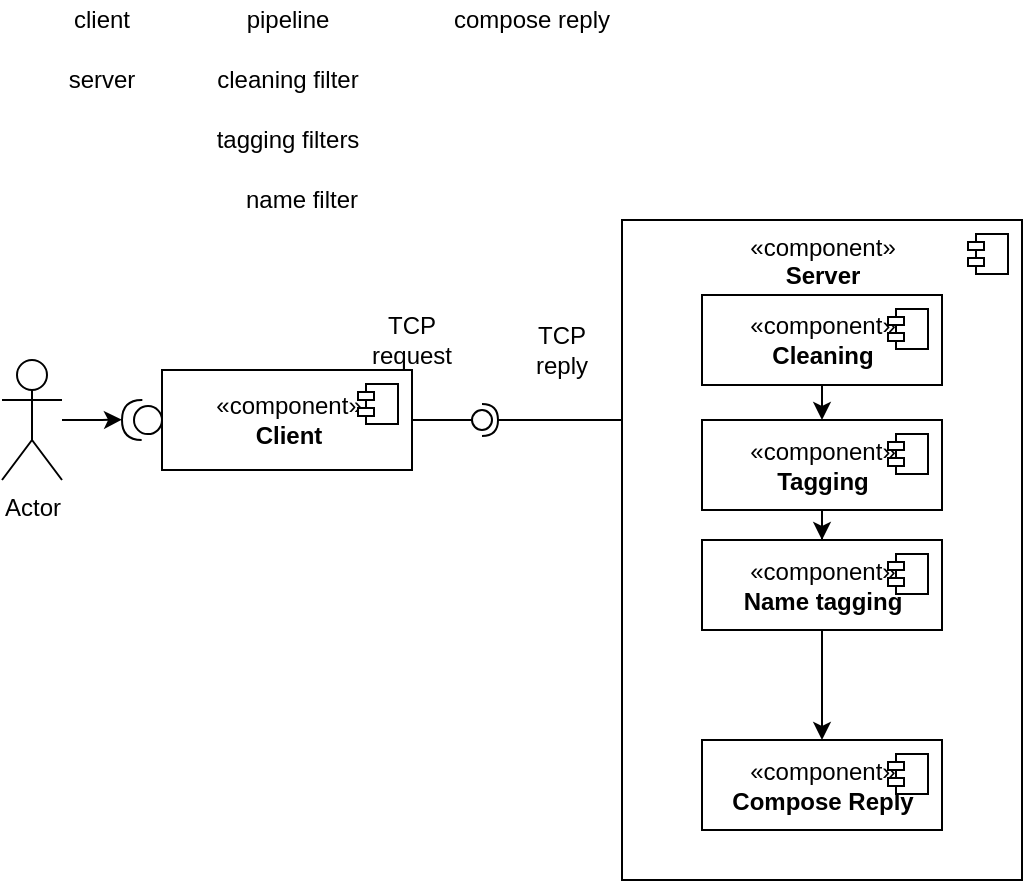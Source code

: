 <mxfile version="13.7.3"><diagram id="EoJ-83b6_BRkxjLikrj5" name="Page-1"><mxGraphModel dx="1154" dy="908" grid="1" gridSize="10" guides="1" tooltips="1" connect="1" arrows="1" fold="1" page="1" pageScale="1" pageWidth="827" pageHeight="1169" math="0" shadow="0"><root><mxCell id="0"/><mxCell id="1" parent="0"/><mxCell id="UBIje-t2gQnMV_r1Ols9-15" style="edgeStyle=orthogonalEdgeStyle;rounded=0;orthogonalLoop=1;jettySize=auto;html=1;entryX=1;entryY=0.5;entryDx=0;entryDy=0;entryPerimeter=0;" parent="1" source="UBIje-t2gQnMV_r1Ols9-1" target="UBIje-t2gQnMV_r1Ols9-16" edge="1"><mxGeometry relative="1" as="geometry"><mxPoint x="110" y="340" as="targetPoint"/></mxGeometry></mxCell><mxCell id="UBIje-t2gQnMV_r1Ols9-1" value="Actor" style="shape=umlActor;verticalLabelPosition=bottom;verticalAlign=top;html=1;" parent="1" vertex="1"><mxGeometry x="50" y="310" width="30" height="60" as="geometry"/></mxCell><mxCell id="UBIje-t2gQnMV_r1Ols9-4" value="client" style="text;html=1;strokeColor=none;fillColor=none;align=center;verticalAlign=middle;whiteSpace=wrap;rounded=0;" parent="1" vertex="1"><mxGeometry x="80" y="130" width="40" height="20" as="geometry"/></mxCell><mxCell id="UBIje-t2gQnMV_r1Ols9-6" value="server" style="text;html=1;strokeColor=none;fillColor=none;align=center;verticalAlign=middle;whiteSpace=wrap;rounded=0;" parent="1" vertex="1"><mxGeometry x="80" y="160" width="40" height="20" as="geometry"/></mxCell><mxCell id="UBIje-t2gQnMV_r1Ols9-7" value="pipeline" style="text;html=1;strokeColor=none;fillColor=none;align=center;verticalAlign=middle;whiteSpace=wrap;rounded=0;" parent="1" vertex="1"><mxGeometry x="172.5" y="130" width="40" height="20" as="geometry"/></mxCell><mxCell id="UBIje-t2gQnMV_r1Ols9-8" value="cleaning filter" style="text;html=1;strokeColor=none;fillColor=none;align=center;verticalAlign=middle;whiteSpace=wrap;rounded=0;" parent="1" vertex="1"><mxGeometry x="137.5" y="160" width="110" height="20" as="geometry"/></mxCell><mxCell id="UBIje-t2gQnMV_r1Ols9-9" value="tagging filters" style="text;html=1;strokeColor=none;fillColor=none;align=center;verticalAlign=middle;whiteSpace=wrap;rounded=0;" parent="1" vertex="1"><mxGeometry x="137.5" y="190" width="110" height="20" as="geometry"/></mxCell><mxCell id="UBIje-t2gQnMV_r1Ols9-10" value="name filter" style="text;html=1;strokeColor=none;fillColor=none;align=center;verticalAlign=middle;whiteSpace=wrap;rounded=0;" parent="1" vertex="1"><mxGeometry x="145" y="220" width="110" height="20" as="geometry"/></mxCell><mxCell id="UBIje-t2gQnMV_r1Ols9-12" value="compose reply" style="text;html=1;strokeColor=none;fillColor=none;align=center;verticalAlign=middle;whiteSpace=wrap;rounded=0;" parent="1" vertex="1"><mxGeometry x="260" y="130" width="110" height="20" as="geometry"/></mxCell><mxCell id="UBIje-t2gQnMV_r1Ols9-13" value="«component»&lt;br&gt;&lt;b&gt;Client&lt;/b&gt;" style="html=1;dropTarget=0;" parent="1" vertex="1"><mxGeometry x="130" y="315" width="125" height="50" as="geometry"/></mxCell><mxCell id="UBIje-t2gQnMV_r1Ols9-14" value="" style="shape=component;jettyWidth=8;jettyHeight=4;" parent="UBIje-t2gQnMV_r1Ols9-13" vertex="1"><mxGeometry x="1" width="20" height="20" relative="1" as="geometry"><mxPoint x="-27" y="7" as="offset"/></mxGeometry></mxCell><mxCell id="UBIje-t2gQnMV_r1Ols9-16" value="" style="shape=providedRequiredInterface;html=1;verticalLabelPosition=bottom;rotation=-179;" parent="1" vertex="1"><mxGeometry x="110" y="330" width="20" height="20" as="geometry"/></mxCell><mxCell id="UBIje-t2gQnMV_r1Ols9-17" value="«component»&lt;br&gt;&lt;b&gt;Server&lt;/b&gt;" style="html=1;dropTarget=0;verticalAlign=top;" parent="1" vertex="1"><mxGeometry x="360" y="240" width="200" height="330" as="geometry"/></mxCell><mxCell id="UBIje-t2gQnMV_r1Ols9-18" value="" style="shape=component;jettyWidth=8;jettyHeight=4;" parent="UBIje-t2gQnMV_r1Ols9-17" vertex="1"><mxGeometry x="1" width="20" height="20" relative="1" as="geometry"><mxPoint x="-27" y="7" as="offset"/></mxGeometry></mxCell><mxCell id="UBIje-t2gQnMV_r1Ols9-22" value="" style="rounded=0;orthogonalLoop=1;jettySize=auto;html=1;endArrow=none;endFill=0;exitX=1;exitY=0.5;exitDx=0;exitDy=0;" parent="1" source="UBIje-t2gQnMV_r1Ols9-13" target="UBIje-t2gQnMV_r1Ols9-24" edge="1"><mxGeometry relative="1" as="geometry"><mxPoint x="270" y="340" as="sourcePoint"/></mxGeometry></mxCell><mxCell id="UBIje-t2gQnMV_r1Ols9-23" value="" style="rounded=0;orthogonalLoop=1;jettySize=auto;html=1;endArrow=halfCircle;endFill=0;entryX=0.5;entryY=0.5;entryDx=0;entryDy=0;endSize=6;strokeWidth=1;exitX=-0.001;exitY=0.303;exitDx=0;exitDy=0;exitPerimeter=0;" parent="1" source="UBIje-t2gQnMV_r1Ols9-17" target="UBIje-t2gQnMV_r1Ols9-24" edge="1"><mxGeometry relative="1" as="geometry"><mxPoint x="310" y="340" as="sourcePoint"/></mxGeometry></mxCell><mxCell id="UBIje-t2gQnMV_r1Ols9-24" value="" style="ellipse;whiteSpace=wrap;html=1;fontFamily=Helvetica;fontSize=12;fontColor=#000000;align=center;strokeColor=#000000;fillColor=#ffffff;points=[];aspect=fixed;resizable=0;" parent="1" vertex="1"><mxGeometry x="285" y="335" width="10" height="10" as="geometry"/></mxCell><mxCell id="UBIje-t2gQnMV_r1Ols9-25" value="TCP request" style="text;html=1;strokeColor=none;fillColor=none;align=center;verticalAlign=middle;whiteSpace=wrap;rounded=0;" parent="1" vertex="1"><mxGeometry x="235" y="290" width="40" height="20" as="geometry"/></mxCell><mxCell id="UBIje-t2gQnMV_r1Ols9-26" value="TCP reply" style="text;html=1;strokeColor=none;fillColor=none;align=center;verticalAlign=middle;whiteSpace=wrap;rounded=0;" parent="1" vertex="1"><mxGeometry x="310" y="295" width="40" height="20" as="geometry"/></mxCell><mxCell id="UBIje-t2gQnMV_r1Ols9-40" style="edgeStyle=orthogonalEdgeStyle;rounded=0;orthogonalLoop=1;jettySize=auto;html=1;exitX=0.5;exitY=1;exitDx=0;exitDy=0;entryX=0.5;entryY=0;entryDx=0;entryDy=0;" parent="1" source="UBIje-t2gQnMV_r1Ols9-27" target="UBIje-t2gQnMV_r1Ols9-29" edge="1"><mxGeometry relative="1" as="geometry"/></mxCell><mxCell id="UBIje-t2gQnMV_r1Ols9-27" value="«component»&lt;br&gt;&lt;b&gt;Cleaning&lt;/b&gt;" style="html=1;dropTarget=0;" parent="1" vertex="1"><mxGeometry x="400" y="277.5" width="120" height="45" as="geometry"/></mxCell><mxCell id="UBIje-t2gQnMV_r1Ols9-28" value="" style="shape=component;jettyWidth=8;jettyHeight=4;" parent="UBIje-t2gQnMV_r1Ols9-27" vertex="1"><mxGeometry x="1" width="20" height="20" relative="1" as="geometry"><mxPoint x="-27" y="7" as="offset"/></mxGeometry></mxCell><mxCell id="UBIje-t2gQnMV_r1Ols9-39" style="edgeStyle=orthogonalEdgeStyle;rounded=0;orthogonalLoop=1;jettySize=auto;html=1;" parent="1" source="UBIje-t2gQnMV_r1Ols9-29" target="UBIje-t2gQnMV_r1Ols9-31" edge="1"><mxGeometry relative="1" as="geometry"/></mxCell><mxCell id="UBIje-t2gQnMV_r1Ols9-29" value="«component»&lt;br&gt;&lt;b&gt;Tagging&lt;/b&gt;" style="html=1;dropTarget=0;" parent="1" vertex="1"><mxGeometry x="400" y="340" width="120" height="45" as="geometry"/></mxCell><mxCell id="UBIje-t2gQnMV_r1Ols9-30" value="" style="shape=component;jettyWidth=8;jettyHeight=4;" parent="UBIje-t2gQnMV_r1Ols9-29" vertex="1"><mxGeometry x="1" width="20" height="20" relative="1" as="geometry"><mxPoint x="-27" y="7" as="offset"/></mxGeometry></mxCell><mxCell id="UBIje-t2gQnMV_r1Ols9-43" style="edgeStyle=orthogonalEdgeStyle;rounded=0;orthogonalLoop=1;jettySize=auto;html=1;exitX=0.5;exitY=1;exitDx=0;exitDy=0;entryX=0.5;entryY=0;entryDx=0;entryDy=0;" parent="1" source="UBIje-t2gQnMV_r1Ols9-31" target="UBIje-t2gQnMV_r1Ols9-33" edge="1"><mxGeometry relative="1" as="geometry"/></mxCell><mxCell id="UBIje-t2gQnMV_r1Ols9-31" value="«component»&lt;br&gt;&lt;b&gt;Name tagging&lt;/b&gt;" style="html=1;dropTarget=0;" parent="1" vertex="1"><mxGeometry x="400" y="400" width="120" height="45" as="geometry"/></mxCell><mxCell id="UBIje-t2gQnMV_r1Ols9-32" value="" style="shape=component;jettyWidth=8;jettyHeight=4;" parent="UBIje-t2gQnMV_r1Ols9-31" vertex="1"><mxGeometry x="1" width="20" height="20" relative="1" as="geometry"><mxPoint x="-27" y="7" as="offset"/></mxGeometry></mxCell><mxCell id="UBIje-t2gQnMV_r1Ols9-33" value="«component»&lt;br&gt;&lt;b&gt;Compose Reply&lt;/b&gt;" style="html=1;dropTarget=0;" parent="1" vertex="1"><mxGeometry x="400" y="500" width="120" height="45" as="geometry"/></mxCell><mxCell id="UBIje-t2gQnMV_r1Ols9-34" value="" style="shape=component;jettyWidth=8;jettyHeight=4;" parent="UBIje-t2gQnMV_r1Ols9-33" vertex="1"><mxGeometry x="1" width="20" height="20" relative="1" as="geometry"><mxPoint x="-27" y="7" as="offset"/></mxGeometry></mxCell></root></mxGraphModel></diagram></mxfile>